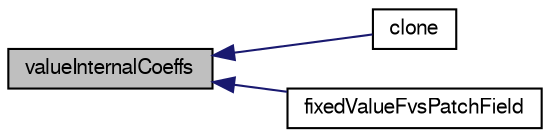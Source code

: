 digraph "valueInternalCoeffs"
{
  bgcolor="transparent";
  edge [fontname="FreeSans",fontsize="10",labelfontname="FreeSans",labelfontsize="10"];
  node [fontname="FreeSans",fontsize="10",shape=record];
  rankdir="LR";
  Node34 [label="valueInternalCoeffs",height=0.2,width=0.4,color="black", fillcolor="grey75", style="filled", fontcolor="black"];
  Node34 -> Node35 [dir="back",color="midnightblue",fontsize="10",style="solid",fontname="FreeSans"];
  Node35 [label="clone",height=0.2,width=0.4,color="black",URL="$a22374.html#a6be0f2b553017cb09cab46d549d3610b",tooltip="Construct and return a clone setting internal field reference. "];
  Node34 -> Node36 [dir="back",color="midnightblue",fontsize="10",style="solid",fontname="FreeSans"];
  Node36 [label="fixedValueFvsPatchField",height=0.2,width=0.4,color="black",URL="$a22374.html#a82efff67191e760789545fdda14beecc",tooltip="Construct as copy setting internal field reference. "];
}
